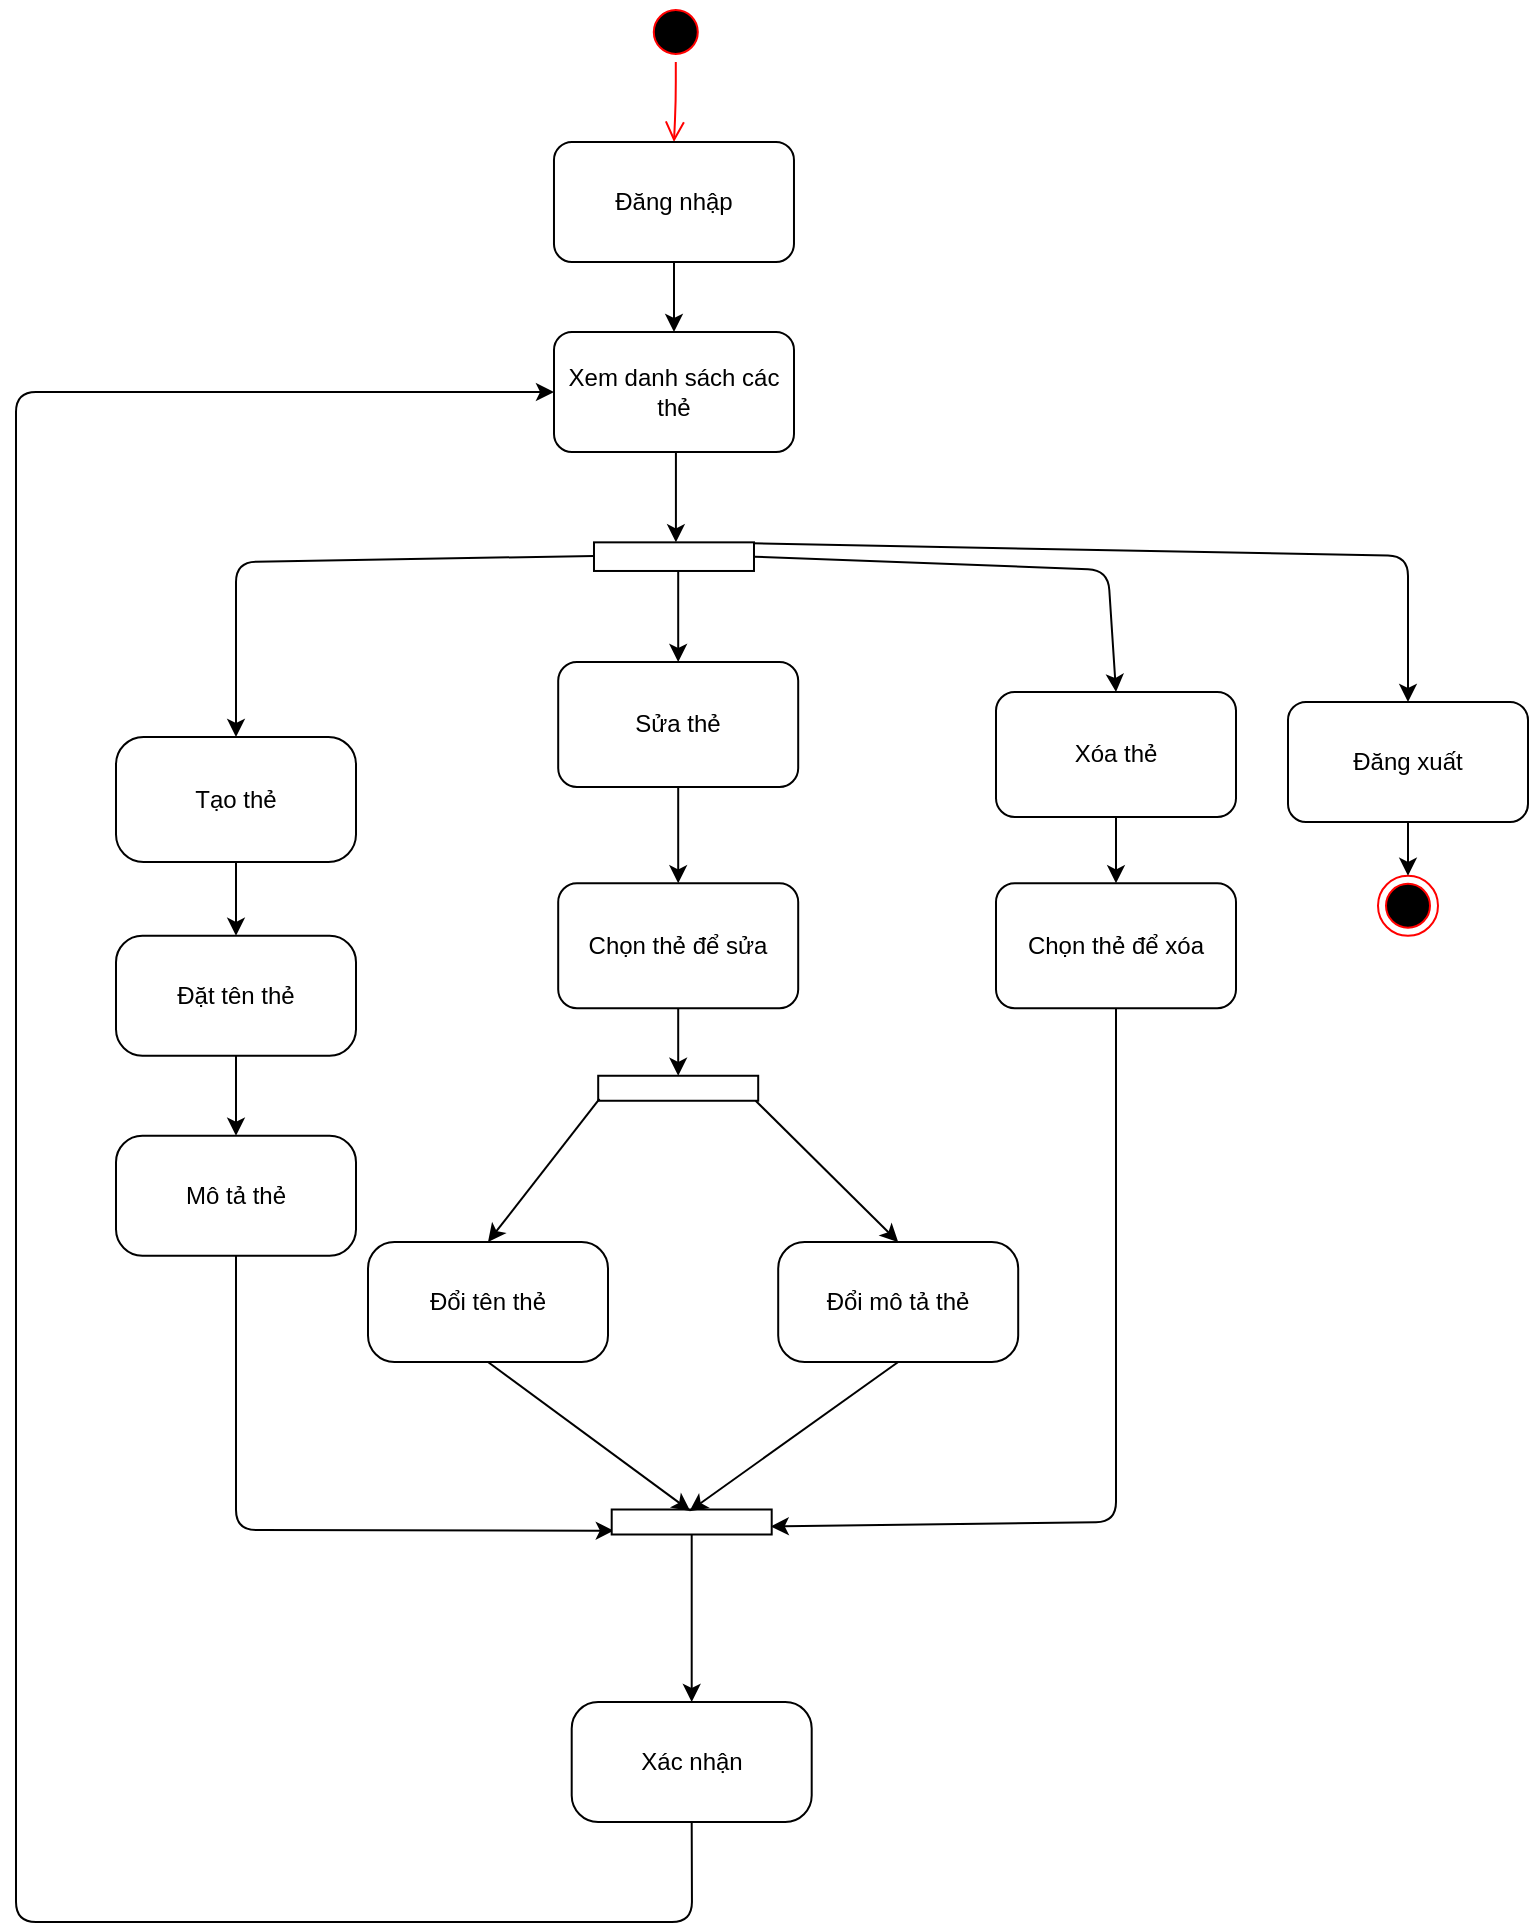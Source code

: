 <mxfile>
    <diagram id="ddQpZl_WwLtLbr-TsVEJ" name="Page-1">
        <mxGraphModel dx="669" dy="357" grid="1" gridSize="10" guides="1" tooltips="1" connect="1" arrows="1" fold="1" page="1" pageScale="1" pageWidth="827" pageHeight="1169" math="0" shadow="0">
            <root>
                <mxCell id="0"/>
                <mxCell id="1" parent="0"/>
                <mxCell id="89" value="" style="ellipse;html=1;shape=endState;fillColor=#000000;strokeColor=#ff0000;" vertex="1" parent="1">
                    <mxGeometry x="695" y="456.88" width="30" height="30" as="geometry"/>
                </mxCell>
                <mxCell id="90" value="" style="ellipse;html=1;shape=startState;fillColor=#000000;strokeColor=#ff0000;" vertex="1" parent="1">
                    <mxGeometry x="328.9" y="20" width="30" height="30" as="geometry"/>
                </mxCell>
                <mxCell id="91" value="" style="edgeStyle=orthogonalEdgeStyle;html=1;verticalAlign=bottom;endArrow=open;endSize=8;strokeColor=#ff0000;entryX=0.5;entryY=0;entryDx=0;entryDy=0;" edge="1" parent="1" source="90" target="93">
                    <mxGeometry relative="1" as="geometry">
                        <mxPoint x="93" y="260" as="targetPoint"/>
                    </mxGeometry>
                </mxCell>
                <mxCell id="92" style="edgeStyle=none;html=1;exitX=0.5;exitY=1;exitDx=0;exitDy=0;entryX=0.5;entryY=0;entryDx=0;entryDy=0;" edge="1" parent="1" source="93" target="107">
                    <mxGeometry relative="1" as="geometry"/>
                </mxCell>
                <mxCell id="93" value="Đăng nhập" style="rounded=1;whiteSpace=wrap;html=1;" vertex="1" parent="1">
                    <mxGeometry x="282.99" y="90" width="120" height="60" as="geometry"/>
                </mxCell>
                <mxCell id="94" value="" style="edgeStyle=none;html=1;" edge="1" parent="1" source="95" target="109">
                    <mxGeometry relative="1" as="geometry"/>
                </mxCell>
                <mxCell id="95" value="Tạo thẻ" style="rounded=1;whiteSpace=wrap;html=1;arcSize=22;" vertex="1" parent="1">
                    <mxGeometry x="64" y="387.5" width="120" height="62.5" as="geometry"/>
                </mxCell>
                <mxCell id="96" value="" style="edgeStyle=none;html=1;" edge="1" parent="1" source="97" target="115">
                    <mxGeometry relative="1" as="geometry"/>
                </mxCell>
                <mxCell id="97" value="Sửa thẻ" style="rounded=1;whiteSpace=wrap;html=1;" vertex="1" parent="1">
                    <mxGeometry x="285.1" y="350" width="120" height="62.5" as="geometry"/>
                </mxCell>
                <mxCell id="98" value="" style="edgeStyle=none;html=1;endArrow=classic;endFill=1;" edge="1" parent="1" source="99" target="124">
                    <mxGeometry relative="1" as="geometry"/>
                </mxCell>
                <mxCell id="99" value="Xóa thẻ" style="rounded=1;whiteSpace=wrap;html=1;" vertex="1" parent="1">
                    <mxGeometry x="504" y="365" width="120" height="62.5" as="geometry"/>
                </mxCell>
                <mxCell id="100" style="edgeStyle=none;html=1;exitX=0.502;exitY=-0.004;exitDx=0;exitDy=0;exitPerimeter=0;entryX=0.5;entryY=0;entryDx=0;entryDy=0;" edge="1" parent="1" source="103" target="99">
                    <mxGeometry relative="1" as="geometry">
                        <Array as="points">
                            <mxPoint x="560" y="304"/>
                        </Array>
                        <mxPoint x="560" y="360" as="targetPoint"/>
                    </mxGeometry>
                </mxCell>
                <mxCell id="101" style="edgeStyle=none;html=1;entryX=0.5;entryY=0;entryDx=0;entryDy=0;exitX=0.474;exitY=0.999;exitDx=0;exitDy=0;exitPerimeter=0;" edge="1" parent="1" source="103" target="95">
                    <mxGeometry relative="1" as="geometry">
                        <Array as="points">
                            <mxPoint x="124" y="300"/>
                        </Array>
                    </mxGeometry>
                </mxCell>
                <mxCell id="102" style="edgeStyle=none;rounded=1;html=1;entryX=0.5;entryY=0;entryDx=0;entryDy=0;endArrow=classic;endFill=1;" edge="1" parent="1" source="103" target="97">
                    <mxGeometry relative="1" as="geometry"/>
                </mxCell>
                <mxCell id="103" value="" style="html=1;points=[];perimeter=orthogonalPerimeter;rotation=90;" vertex="1" parent="1">
                    <mxGeometry x="335.84" y="257.33" width="14.31" height="80" as="geometry"/>
                </mxCell>
                <mxCell id="104" value="" style="edgeStyle=none;html=1;" edge="1" parent="1" source="105" target="89">
                    <mxGeometry relative="1" as="geometry"/>
                </mxCell>
                <mxCell id="105" value="Đăng xuất" style="rounded=1;whiteSpace=wrap;html=1;" vertex="1" parent="1">
                    <mxGeometry x="650" y="370" width="120" height="60" as="geometry"/>
                </mxCell>
                <mxCell id="106" value="" style="edgeStyle=none;html=1;exitX=0.508;exitY=1.005;exitDx=0;exitDy=0;exitPerimeter=0;" edge="1" parent="1" source="107" target="103">
                    <mxGeometry relative="1" as="geometry"/>
                </mxCell>
                <mxCell id="107" value="Xem danh sách các thẻ" style="rounded=1;whiteSpace=wrap;html=1;" vertex="1" parent="1">
                    <mxGeometry x="283" y="185" width="120" height="60" as="geometry"/>
                </mxCell>
                <mxCell id="108" value="" style="edgeStyle=none;html=1;" edge="1" parent="1" source="109" target="110">
                    <mxGeometry relative="1" as="geometry"/>
                </mxCell>
                <mxCell id="109" value="Đặt tên thẻ" style="whiteSpace=wrap;html=1;rounded=1;arcSize=22;" vertex="1" parent="1">
                    <mxGeometry x="64" y="486.88" width="120" height="60" as="geometry"/>
                </mxCell>
                <mxCell id="110" value="Mô tả thẻ" style="whiteSpace=wrap;html=1;rounded=1;arcSize=22;" vertex="1" parent="1">
                    <mxGeometry x="64" y="586.87" width="120" height="60" as="geometry"/>
                </mxCell>
                <mxCell id="111" value="" style="html=1;points=[];perimeter=orthogonalPerimeter;rotation=90;" vertex="1" parent="1">
                    <mxGeometry x="338.85" y="523.13" width="12.5" height="80" as="geometry"/>
                </mxCell>
                <mxCell id="112" value="Đổi tên thẻ" style="whiteSpace=wrap;html=1;rounded=1;arcSize=22;" vertex="1" parent="1">
                    <mxGeometry x="190" y="640" width="120" height="60" as="geometry"/>
                </mxCell>
                <mxCell id="113" value="Đổi mô tả thẻ" style="whiteSpace=wrap;html=1;rounded=1;arcSize=22;" vertex="1" parent="1">
                    <mxGeometry x="395.1" y="640" width="120" height="60" as="geometry"/>
                </mxCell>
                <mxCell id="114" value="" style="edgeStyle=none;html=1;endArrow=classic;endFill=1;" edge="1" parent="1" source="115" target="111">
                    <mxGeometry relative="1" as="geometry"/>
                </mxCell>
                <mxCell id="115" value="Chọn thẻ để sửa" style="rounded=1;whiteSpace=wrap;html=1;" vertex="1" parent="1">
                    <mxGeometry x="285.1" y="460.63" width="120" height="62.5" as="geometry"/>
                </mxCell>
                <mxCell id="116" value="Xác nhận" style="whiteSpace=wrap;html=1;rounded=1;arcSize=22;" vertex="1" parent="1">
                    <mxGeometry x="291.85" y="870" width="120" height="60" as="geometry"/>
                </mxCell>
                <mxCell id="117" value="" style="endArrow=classic;html=1;startArrow=none;exitX=0.5;exitY=1;exitDx=0;exitDy=0;endFill=1;entryX=0.847;entryY=0.987;entryDx=0;entryDy=0;entryPerimeter=0;" edge="1" parent="1" source="110" target="119">
                    <mxGeometry width="50" height="50" relative="1" as="geometry">
                        <mxPoint x="44.0" y="756.5" as="sourcePoint"/>
                        <mxPoint x="4" y="729.63" as="targetPoint"/>
                        <Array as="points">
                            <mxPoint x="124" y="784"/>
                        </Array>
                    </mxGeometry>
                </mxCell>
                <mxCell id="118" value="" style="edgeStyle=none;html=1;endArrow=classic;endFill=1;" edge="1" parent="1" source="119" target="116">
                    <mxGeometry relative="1" as="geometry"/>
                </mxCell>
                <mxCell id="119" value="" style="html=1;points=[];perimeter=orthogonalPerimeter;rotation=90;" vertex="1" parent="1">
                    <mxGeometry x="345.6" y="740" width="12.5" height="80" as="geometry"/>
                </mxCell>
                <mxCell id="120" value="" style="endArrow=classic;html=1;startArrow=none;exitX=0.5;exitY=1;exitDx=0;exitDy=0;endFill=1;entryX=0.059;entryY=0.509;entryDx=0;entryDy=0;entryPerimeter=0;" edge="1" parent="1" source="112" target="119">
                    <mxGeometry width="50" height="50" relative="1" as="geometry">
                        <mxPoint x="45.1" y="656.87" as="sourcePoint"/>
                        <mxPoint x="307.02" y="910" as="targetPoint"/>
                        <Array as="points"/>
                    </mxGeometry>
                </mxCell>
                <mxCell id="121" value="" style="endArrow=classic;html=1;startArrow=none;exitX=0.5;exitY=1;exitDx=0;exitDy=0;endFill=1;entryX=0.066;entryY=0.514;entryDx=0;entryDy=0;entryPerimeter=0;" edge="1" parent="1" source="113" target="119">
                    <mxGeometry width="50" height="50" relative="1" as="geometry">
                        <mxPoint x="275.1" y="673.13" as="sourcePoint"/>
                        <mxPoint x="361.13" y="784.487" as="targetPoint"/>
                        <Array as="points"/>
                    </mxGeometry>
                </mxCell>
                <mxCell id="122" value="" style="endArrow=classic;html=1;exitX=0.926;exitY=0.992;exitDx=0;exitDy=0;exitPerimeter=0;entryX=0.5;entryY=0;entryDx=0;entryDy=0;" edge="1" parent="1" source="111" target="112">
                    <mxGeometry width="50" height="50" relative="1" as="geometry">
                        <mxPoint x="145.1" y="580" as="sourcePoint"/>
                        <mxPoint x="195.1" y="530" as="targetPoint"/>
                    </mxGeometry>
                </mxCell>
                <mxCell id="123" value="" style="endArrow=classic;html=1;startArrow=none;exitX=0.999;exitY=0.016;exitDx=0;exitDy=0;endFill=1;entryX=0.5;entryY=0;entryDx=0;entryDy=0;exitPerimeter=0;" edge="1" parent="1" source="111" target="113">
                    <mxGeometry width="50" height="50" relative="1" as="geometry">
                        <mxPoint x="285.1" y="683.13" as="sourcePoint"/>
                        <mxPoint x="371.13" y="794.487" as="targetPoint"/>
                        <Array as="points"/>
                    </mxGeometry>
                </mxCell>
                <mxCell id="124" value="Chọn thẻ để xóa" style="rounded=1;whiteSpace=wrap;html=1;" vertex="1" parent="1">
                    <mxGeometry x="504" y="460.63" width="120" height="62.5" as="geometry"/>
                </mxCell>
                <mxCell id="125" value="" style="endArrow=classic;html=1;startArrow=none;exitX=0.5;exitY=1;exitDx=0;exitDy=0;endFill=1;entryX=0.68;entryY=0.006;entryDx=0;entryDy=0;entryPerimeter=0;" edge="1" parent="1" source="124" target="119">
                    <mxGeometry width="50" height="50" relative="1" as="geometry">
                        <mxPoint x="64.0" y="656.87" as="sourcePoint"/>
                        <mxPoint x="320.75" y="910" as="targetPoint"/>
                        <Array as="points">
                            <mxPoint x="564" y="780"/>
                        </Array>
                    </mxGeometry>
                </mxCell>
                <mxCell id="126" value="" style="endArrow=none;html=1;startArrow=none;exitX=0.5;exitY=1;exitDx=0;exitDy=0;endFill=0;" edge="1" parent="1" source="116">
                    <mxGeometry width="50" height="50" relative="1" as="geometry">
                        <mxPoint x="257.25" y="670.0" as="sourcePoint"/>
                        <mxPoint x="84" y="980" as="targetPoint"/>
                        <Array as="points">
                            <mxPoint x="352" y="980"/>
                        </Array>
                    </mxGeometry>
                </mxCell>
                <mxCell id="127" value="" style="endArrow=none;html=1;startArrow=none;endFill=0;" edge="1" parent="1">
                    <mxGeometry width="50" height="50" relative="1" as="geometry">
                        <mxPoint x="84" y="980" as="sourcePoint"/>
                        <mxPoint x="14" y="250" as="targetPoint"/>
                        <Array as="points">
                            <mxPoint x="14" y="980"/>
                        </Array>
                    </mxGeometry>
                </mxCell>
                <mxCell id="128" value="" style="endArrow=classic;html=1;entryX=0;entryY=0.5;entryDx=0;entryDy=0;" edge="1" parent="1" target="107">
                    <mxGeometry width="50" height="50" relative="1" as="geometry">
                        <mxPoint x="14" y="250" as="sourcePoint"/>
                        <mxPoint x="104" y="150" as="targetPoint"/>
                        <Array as="points">
                            <mxPoint x="14" y="215"/>
                        </Array>
                    </mxGeometry>
                </mxCell>
                <mxCell id="129" style="edgeStyle=none;html=1;entryX=0.5;entryY=0;entryDx=0;entryDy=0;exitX=0.035;exitY=0.006;exitDx=0;exitDy=0;exitPerimeter=0;" edge="1" parent="1" source="103" target="105">
                    <mxGeometry relative="1" as="geometry">
                        <Array as="points">
                            <mxPoint x="710" y="297"/>
                        </Array>
                        <mxPoint x="384.005" y="304.113" as="sourcePoint"/>
                        <mxPoint x="566.29" y="365" as="targetPoint"/>
                    </mxGeometry>
                </mxCell>
            </root>
        </mxGraphModel>
    </diagram>
</mxfile>